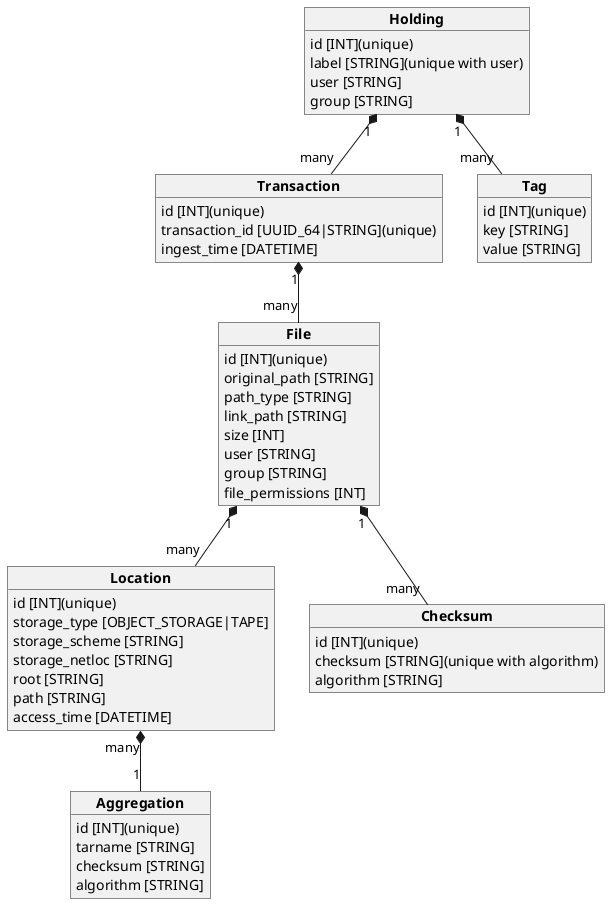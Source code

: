 @startuml catalog_db

object "**Holding**" as holding {
    id [INT](unique)
    label [STRING](unique with user)
    user [STRING]
    group [STRING]
}

object "**Transaction**" as transaction {
    id [INT](unique)
    transaction_id [UUID_64|STRING](unique)
    ingest_time [DATETIME]
}

object "**Tag**" as tag {
    id [INT](unique)
    key [STRING]
    value [STRING]
}

object "**Aggregation**" as aggregation {
    id [INT](unique)
    tarname [STRING]
    checksum [STRING]
    algorithm [STRING]
}

object "**File**" as file {
    id [INT](unique)
    original_path [STRING]
    path_type [STRING]
    link_path [STRING]
    size [INT]
    user [STRING]
    group [STRING]
    file_permissions [INT]
}

object "**Location**" as location {
    id [INT](unique)
    storage_type [OBJECT_STORAGE|TAPE]
    storage_scheme [STRING]
    storage_netloc [STRING]
    root [STRING]
    path [STRING]
    access_time [DATETIME]
}

object "**Checksum**" as checksum {
    id [INT](unique)
    checksum [STRING](unique with algorithm)
    algorithm [STRING]
}

location "many"  *-- "1" aggregation
'holding "1" *-- "many" aggregation
transaction "1" *-- "many" file
holding "1" *-- "many" transaction
holding "1" *-- "many" tag
file "1" *-- "many" location
file "1" *-- "many" checksum
@enduml
